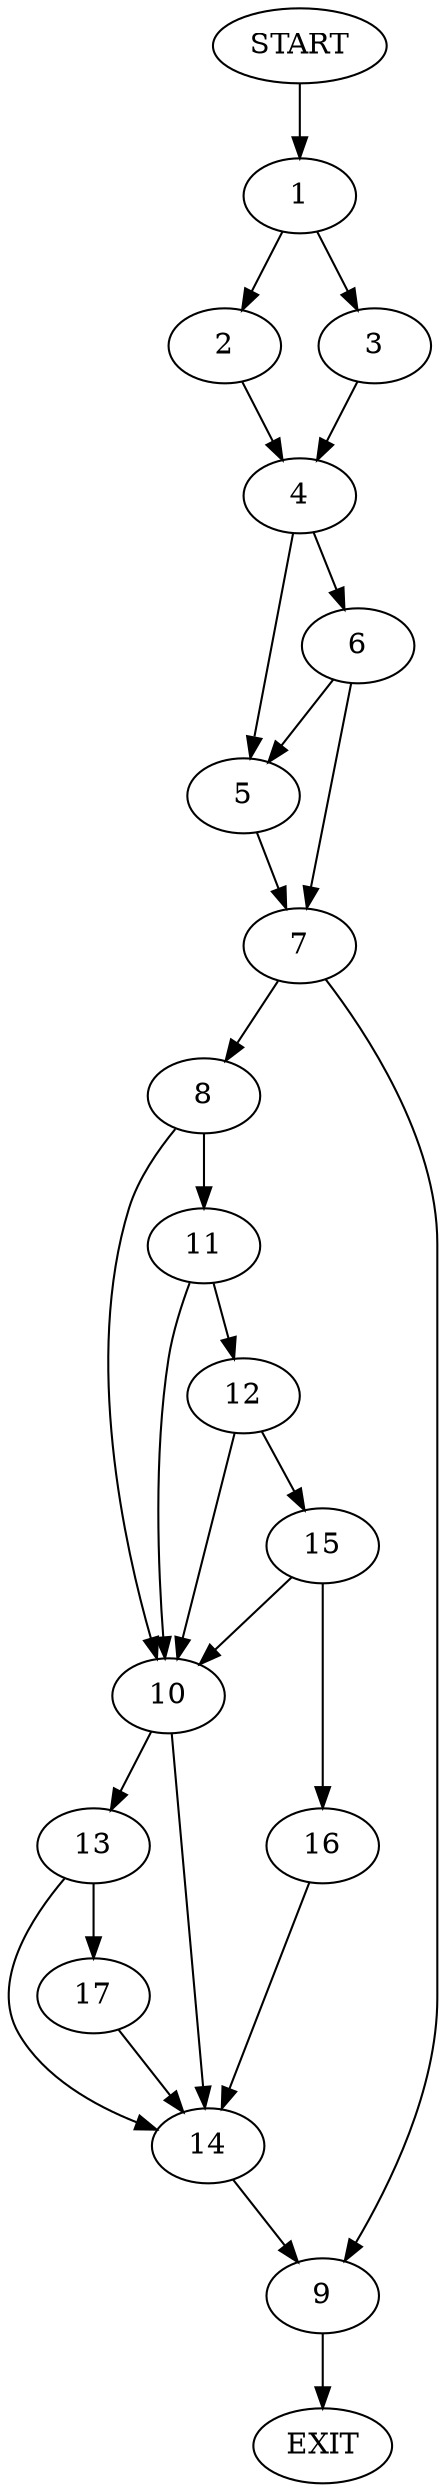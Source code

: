 digraph {
0 [label="START"]
18 [label="EXIT"]
0 -> 1
1 -> 2
1 -> 3
3 -> 4
2 -> 4
4 -> 5
4 -> 6
6 -> 5
6 -> 7
5 -> 7
7 -> 8
7 -> 9
8 -> 10
8 -> 11
9 -> 18
11 -> 12
11 -> 10
10 -> 13
10 -> 14
12 -> 10
12 -> 15
15 -> 10
15 -> 16
16 -> 14
14 -> 9
13 -> 14
13 -> 17
17 -> 14
}
